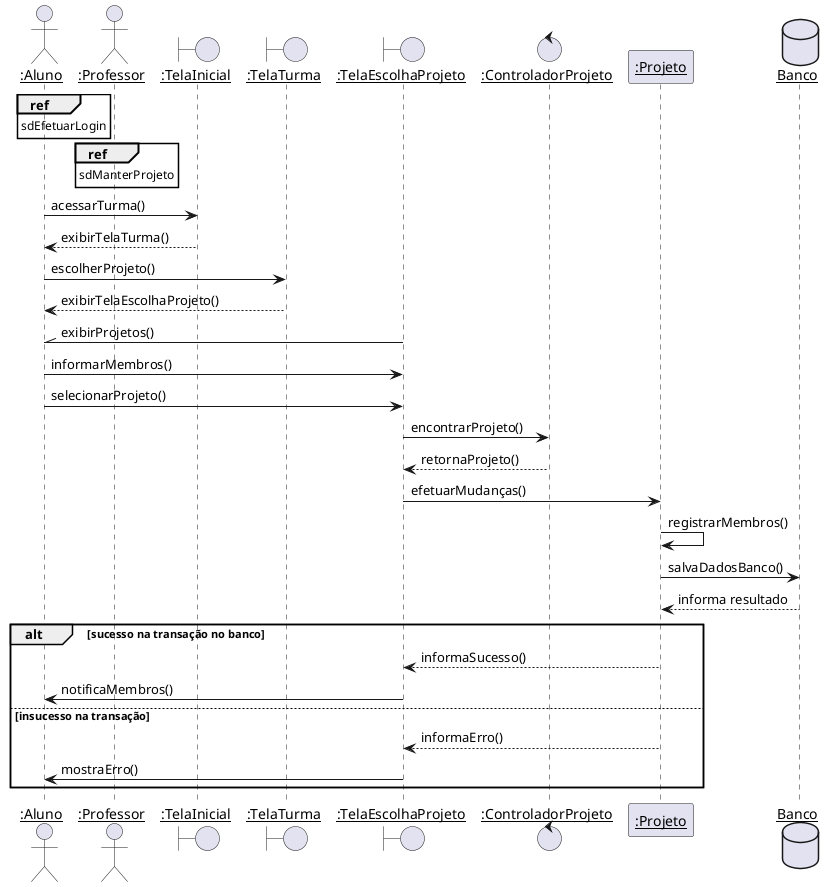 @startuml
skinparam sequenceParticipant underline

actor ":Aluno" as Aluno
actor ":Professor" as Professor
boundary ":TelaInicial" as TelaInicial
boundary ":TelaTurma" as TelaTurma
boundary ":TelaEscolhaProjeto" as TelaEscolhaProjeto
control ":ControladorProjeto" as ControladorProjeto
participant ":Projeto" as Projeto
database Banco

ref over Aluno : sdEfetuarLogin
ref over Professor : sdManterProjeto

Aluno -> TelaInicial : acessarTurma()
TelaInicial --> Aluno : exibirTelaTurma()
Aluno -> TelaTurma : escolherProjeto()
TelaTurma --> Aluno : exibirTelaEscolhaProjeto()
TelaEscolhaProjeto -\\ Aluno : exibirProjetos()
Aluno -> TelaEscolhaProjeto : informarMembros()
Aluno -> TelaEscolhaProjeto : selecionarProjeto()
TelaEscolhaProjeto -> ControladorProjeto : encontrarProjeto()
ControladorProjeto --> TelaEscolhaProjeto : retornaProjeto()
TelaEscolhaProjeto -> Projeto : efetuarMudanças()
Projeto -> Projeto : registrarMembros()
Projeto -> Banco : salvaDadosBanco()
Banco --> Projeto : informa resultado
alt sucesso na transação no banco
    Projeto --> TelaEscolhaProjeto : informaSucesso()
    TelaEscolhaProjeto -> Aluno : notificaMembros()
else insucesso na transação
    Projeto --> TelaEscolhaProjeto : informaErro()
    TelaEscolhaProjeto -> Aluno : mostraErro()
end
@enduml
